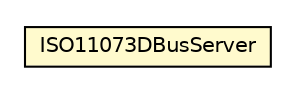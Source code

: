 #!/usr/local/bin/dot
#
# Class diagram 
# Generated by UMLGraph version R5_6-24-gf6e263 (http://www.umlgraph.org/)
#

digraph G {
	edge [fontname="Helvetica",fontsize=10,labelfontname="Helvetica",labelfontsize=10];
	node [fontname="Helvetica",fontsize=10,shape=plaintext];
	nodesep=0.25;
	ranksep=0.5;
	// org.universAAL.lddi.exporter.x73.ISO11073DBusServer
	c4724112 [label=<<table title="org.universAAL.lddi.exporter.x73.ISO11073DBusServer" border="0" cellborder="1" cellspacing="0" cellpadding="2" port="p" bgcolor="lemonChiffon" href="./ISO11073DBusServer.html">
		<tr><td><table border="0" cellspacing="0" cellpadding="1">
<tr><td align="center" balign="center"> ISO11073DBusServer </td></tr>
		</table></td></tr>
		</table>>, URL="./ISO11073DBusServer.html", fontname="Helvetica", fontcolor="black", fontsize=10.0];
}

